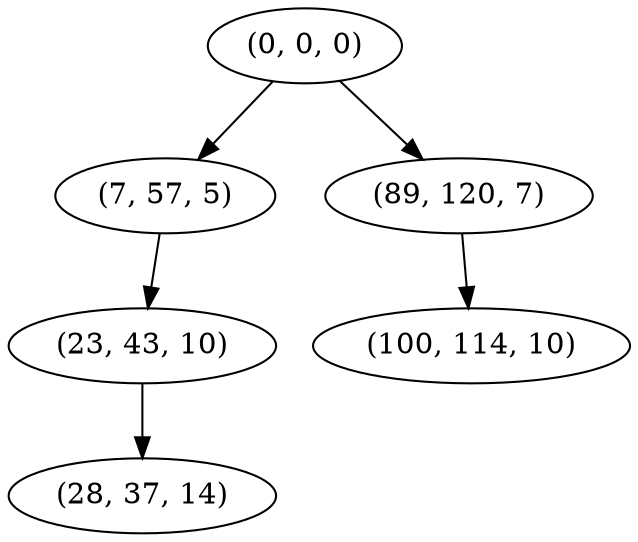 digraph tree {
    "(0, 0, 0)";
    "(7, 57, 5)";
    "(23, 43, 10)";
    "(28, 37, 14)";
    "(89, 120, 7)";
    "(100, 114, 10)";
    "(0, 0, 0)" -> "(7, 57, 5)";
    "(0, 0, 0)" -> "(89, 120, 7)";
    "(7, 57, 5)" -> "(23, 43, 10)";
    "(23, 43, 10)" -> "(28, 37, 14)";
    "(89, 120, 7)" -> "(100, 114, 10)";
}
